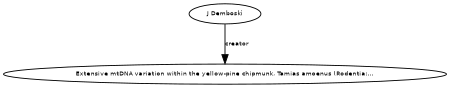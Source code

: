digraph G {
size="3,3";
node [fontsize=7, fontname="Helvetica"];
edge [fontsize=7, fontname="Helvetica"];
node0 [label="Extensive mtDNA variation within the yellow-pine chipmunk, Tamias amoenus (Rodentia:...", width=0.27433100247,height=0.27433100247];
node1 [label="J Demboski", width=0.27433100247,height=0.27433100247];
node1 -> node0 [label="creator"];
}

